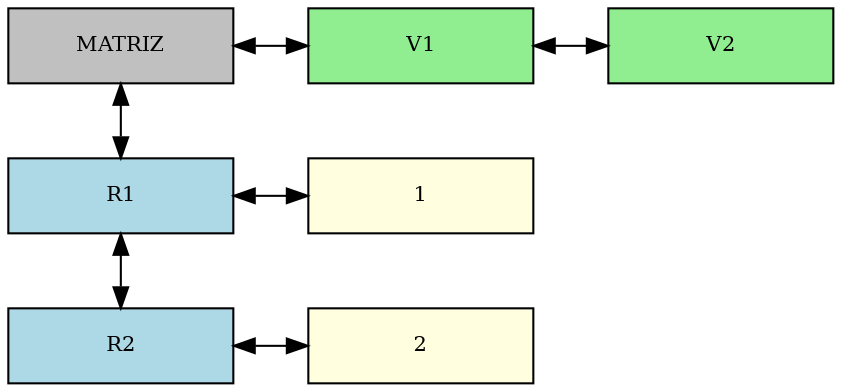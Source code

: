 digraph G {
  rankdir=TB;
  nodesep=0.5;
  ranksep=0.5;
  node [shape=box, fontsize=10, width=1.5, height=0.5, fixedsize=true];
  matriz [label="MATRIZ", style=filled, fillcolor=gray];
  columna1 [label="V1", style=filled, fillcolor=lightgreen];
  columna2 [label="V2", style=filled, fillcolor=lightgreen];
  fila1 [label="R1", style=filled, fillcolor=lightblue];
  fila2 [label="R2", style=filled, fillcolor=lightblue];
  { rank=same; matriz;
    columna1;
    columna2;
  }
  matriz -> columna1 [dir=both];
  matriz -> fila1 [dir=both];
  columna1 -> columna2 [dir=both];
  fila1 -> fila2 [dir=both];
  { rank=same; fila1;
    nodo1_1 [label="1", style=filled, fillcolor=lightyellow];
  }
  fila1 -> nodo1_1 [dir=both];
  { rank=same; fila2;
    nodo2_2 [label="2", style=filled, fillcolor=lightyellow];
  }
  fila2 -> nodo2_2 [dir=both];
}
